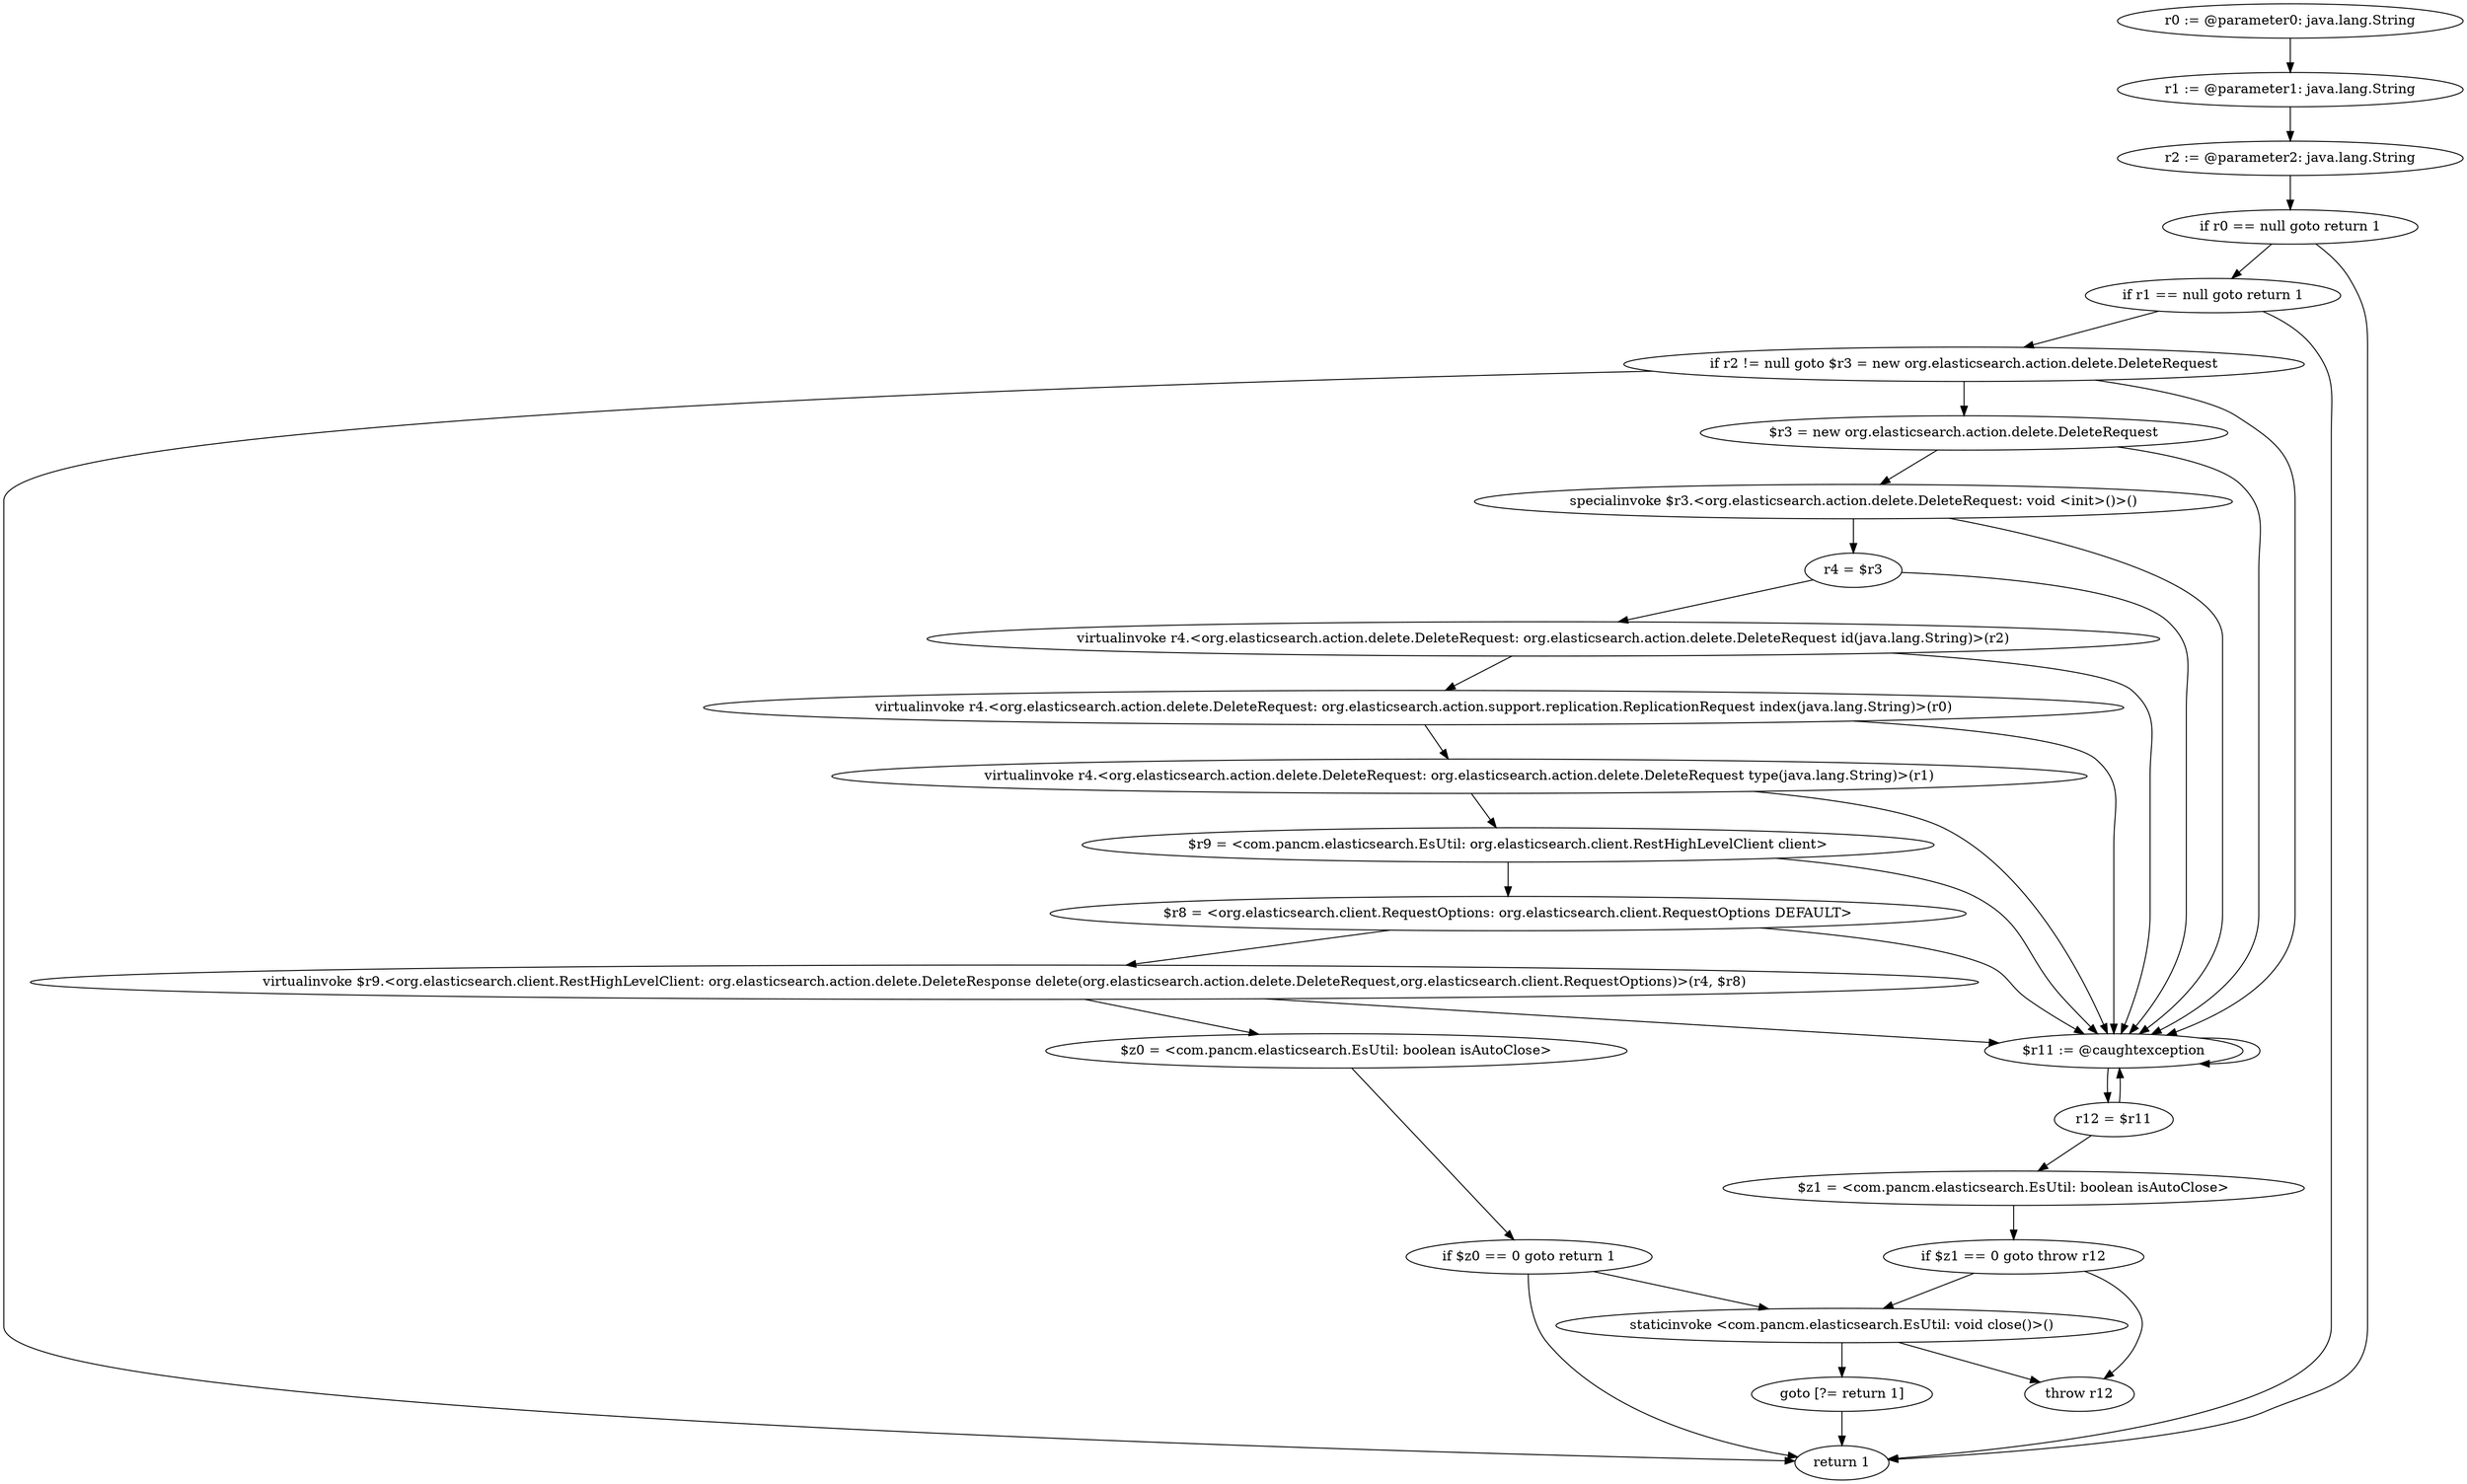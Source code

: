 digraph "unitGraph" {
    "r0 := @parameter0: java.lang.String"
    "r1 := @parameter1: java.lang.String"
    "r2 := @parameter2: java.lang.String"
    "if r0 == null goto return 1"
    "if r1 == null goto return 1"
    "if r2 != null goto $r3 = new org.elasticsearch.action.delete.DeleteRequest"
    "return 1"
    "$r3 = new org.elasticsearch.action.delete.DeleteRequest"
    "specialinvoke $r3.<org.elasticsearch.action.delete.DeleteRequest: void <init>()>()"
    "r4 = $r3"
    "virtualinvoke r4.<org.elasticsearch.action.delete.DeleteRequest: org.elasticsearch.action.delete.DeleteRequest id(java.lang.String)>(r2)"
    "virtualinvoke r4.<org.elasticsearch.action.delete.DeleteRequest: org.elasticsearch.action.support.replication.ReplicationRequest index(java.lang.String)>(r0)"
    "virtualinvoke r4.<org.elasticsearch.action.delete.DeleteRequest: org.elasticsearch.action.delete.DeleteRequest type(java.lang.String)>(r1)"
    "$r9 = <com.pancm.elasticsearch.EsUtil: org.elasticsearch.client.RestHighLevelClient client>"
    "$r8 = <org.elasticsearch.client.RequestOptions: org.elasticsearch.client.RequestOptions DEFAULT>"
    "virtualinvoke $r9.<org.elasticsearch.client.RestHighLevelClient: org.elasticsearch.action.delete.DeleteResponse delete(org.elasticsearch.action.delete.DeleteRequest,org.elasticsearch.client.RequestOptions)>(r4, $r8)"
    "$z0 = <com.pancm.elasticsearch.EsUtil: boolean isAutoClose>"
    "if $z0 == 0 goto return 1"
    "staticinvoke <com.pancm.elasticsearch.EsUtil: void close()>()"
    "goto [?= return 1]"
    "$r11 := @caughtexception"
    "r12 = $r11"
    "$z1 = <com.pancm.elasticsearch.EsUtil: boolean isAutoClose>"
    "if $z1 == 0 goto throw r12"
    "throw r12"
    "r0 := @parameter0: java.lang.String"->"r1 := @parameter1: java.lang.String";
    "r1 := @parameter1: java.lang.String"->"r2 := @parameter2: java.lang.String";
    "r2 := @parameter2: java.lang.String"->"if r0 == null goto return 1";
    "if r0 == null goto return 1"->"if r1 == null goto return 1";
    "if r0 == null goto return 1"->"return 1";
    "if r1 == null goto return 1"->"if r2 != null goto $r3 = new org.elasticsearch.action.delete.DeleteRequest";
    "if r1 == null goto return 1"->"return 1";
    "if r2 != null goto $r3 = new org.elasticsearch.action.delete.DeleteRequest"->"return 1";
    "if r2 != null goto $r3 = new org.elasticsearch.action.delete.DeleteRequest"->"$r3 = new org.elasticsearch.action.delete.DeleteRequest";
    "if r2 != null goto $r3 = new org.elasticsearch.action.delete.DeleteRequest"->"$r11 := @caughtexception";
    "$r3 = new org.elasticsearch.action.delete.DeleteRequest"->"specialinvoke $r3.<org.elasticsearch.action.delete.DeleteRequest: void <init>()>()";
    "$r3 = new org.elasticsearch.action.delete.DeleteRequest"->"$r11 := @caughtexception";
    "specialinvoke $r3.<org.elasticsearch.action.delete.DeleteRequest: void <init>()>()"->"r4 = $r3";
    "specialinvoke $r3.<org.elasticsearch.action.delete.DeleteRequest: void <init>()>()"->"$r11 := @caughtexception";
    "r4 = $r3"->"virtualinvoke r4.<org.elasticsearch.action.delete.DeleteRequest: org.elasticsearch.action.delete.DeleteRequest id(java.lang.String)>(r2)";
    "r4 = $r3"->"$r11 := @caughtexception";
    "virtualinvoke r4.<org.elasticsearch.action.delete.DeleteRequest: org.elasticsearch.action.delete.DeleteRequest id(java.lang.String)>(r2)"->"virtualinvoke r4.<org.elasticsearch.action.delete.DeleteRequest: org.elasticsearch.action.support.replication.ReplicationRequest index(java.lang.String)>(r0)";
    "virtualinvoke r4.<org.elasticsearch.action.delete.DeleteRequest: org.elasticsearch.action.delete.DeleteRequest id(java.lang.String)>(r2)"->"$r11 := @caughtexception";
    "virtualinvoke r4.<org.elasticsearch.action.delete.DeleteRequest: org.elasticsearch.action.support.replication.ReplicationRequest index(java.lang.String)>(r0)"->"virtualinvoke r4.<org.elasticsearch.action.delete.DeleteRequest: org.elasticsearch.action.delete.DeleteRequest type(java.lang.String)>(r1)";
    "virtualinvoke r4.<org.elasticsearch.action.delete.DeleteRequest: org.elasticsearch.action.support.replication.ReplicationRequest index(java.lang.String)>(r0)"->"$r11 := @caughtexception";
    "virtualinvoke r4.<org.elasticsearch.action.delete.DeleteRequest: org.elasticsearch.action.delete.DeleteRequest type(java.lang.String)>(r1)"->"$r9 = <com.pancm.elasticsearch.EsUtil: org.elasticsearch.client.RestHighLevelClient client>";
    "virtualinvoke r4.<org.elasticsearch.action.delete.DeleteRequest: org.elasticsearch.action.delete.DeleteRequest type(java.lang.String)>(r1)"->"$r11 := @caughtexception";
    "$r9 = <com.pancm.elasticsearch.EsUtil: org.elasticsearch.client.RestHighLevelClient client>"->"$r8 = <org.elasticsearch.client.RequestOptions: org.elasticsearch.client.RequestOptions DEFAULT>";
    "$r9 = <com.pancm.elasticsearch.EsUtil: org.elasticsearch.client.RestHighLevelClient client>"->"$r11 := @caughtexception";
    "$r8 = <org.elasticsearch.client.RequestOptions: org.elasticsearch.client.RequestOptions DEFAULT>"->"virtualinvoke $r9.<org.elasticsearch.client.RestHighLevelClient: org.elasticsearch.action.delete.DeleteResponse delete(org.elasticsearch.action.delete.DeleteRequest,org.elasticsearch.client.RequestOptions)>(r4, $r8)";
    "$r8 = <org.elasticsearch.client.RequestOptions: org.elasticsearch.client.RequestOptions DEFAULT>"->"$r11 := @caughtexception";
    "virtualinvoke $r9.<org.elasticsearch.client.RestHighLevelClient: org.elasticsearch.action.delete.DeleteResponse delete(org.elasticsearch.action.delete.DeleteRequest,org.elasticsearch.client.RequestOptions)>(r4, $r8)"->"$z0 = <com.pancm.elasticsearch.EsUtil: boolean isAutoClose>";
    "virtualinvoke $r9.<org.elasticsearch.client.RestHighLevelClient: org.elasticsearch.action.delete.DeleteResponse delete(org.elasticsearch.action.delete.DeleteRequest,org.elasticsearch.client.RequestOptions)>(r4, $r8)"->"$r11 := @caughtexception";
    "$z0 = <com.pancm.elasticsearch.EsUtil: boolean isAutoClose>"->"if $z0 == 0 goto return 1";
    "if $z0 == 0 goto return 1"->"staticinvoke <com.pancm.elasticsearch.EsUtil: void close()>()";
    "if $z0 == 0 goto return 1"->"return 1";
    "staticinvoke <com.pancm.elasticsearch.EsUtil: void close()>()"->"goto [?= return 1]";
    "goto [?= return 1]"->"return 1";
    "$r11 := @caughtexception"->"r12 = $r11";
    "$r11 := @caughtexception"->"$r11 := @caughtexception";
    "r12 = $r11"->"$z1 = <com.pancm.elasticsearch.EsUtil: boolean isAutoClose>";
    "r12 = $r11"->"$r11 := @caughtexception";
    "$z1 = <com.pancm.elasticsearch.EsUtil: boolean isAutoClose>"->"if $z1 == 0 goto throw r12";
    "if $z1 == 0 goto throw r12"->"staticinvoke <com.pancm.elasticsearch.EsUtil: void close()>()";
    "if $z1 == 0 goto throw r12"->"throw r12";
    "staticinvoke <com.pancm.elasticsearch.EsUtil: void close()>()"->"throw r12";
}
